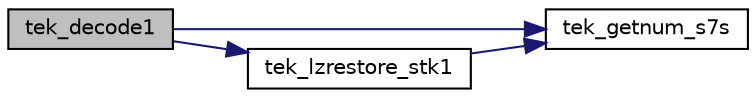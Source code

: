 digraph "tek_decode1"
{
 // LATEX_PDF_SIZE
  edge [fontname="Helvetica",fontsize="10",labelfontname="Helvetica",labelfontsize="10"];
  node [fontname="Helvetica",fontsize="10",shape=record];
  rankdir="LR";
  Node1 [label="tek_decode1",height=0.2,width=0.4,color="black", fillcolor="grey75", style="filled", fontcolor="black",tooltip=" "];
  Node1 -> Node2 [color="midnightblue",fontsize="10",style="solid",fontname="Helvetica"];
  Node2 [label="tek_getnum_s7s",height=0.2,width=0.4,color="black", fillcolor="white", style="filled",URL="$autodec___8c.html#a5faa80891359abc566502563e97e6761",tooltip=" "];
  Node1 -> Node3 [color="midnightblue",fontsize="10",style="solid",fontname="Helvetica"];
  Node3 [label="tek_lzrestore_stk1",height=0.2,width=0.4,color="black", fillcolor="white", style="filled",URL="$autodec___8c.html#aedfa1c45aeeb79cdd7b3c7c0edd3518d",tooltip=" "];
  Node3 -> Node2 [color="midnightblue",fontsize="10",style="solid",fontname="Helvetica"];
}
